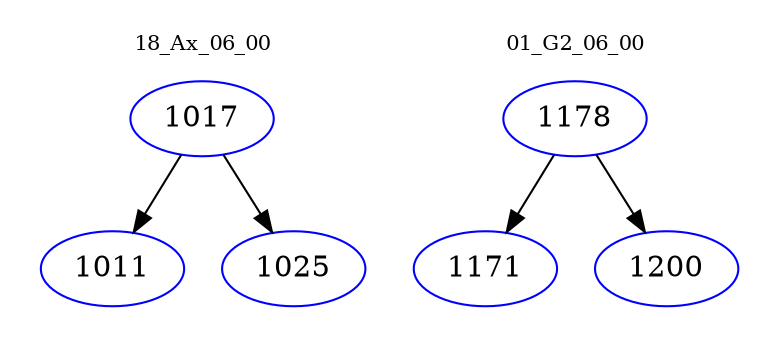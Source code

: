 digraph{
subgraph cluster_0 {
color = white
label = "18_Ax_06_00";
fontsize=10;
T0_1017 [label="1017", color="blue"]
T0_1017 -> T0_1011 [color="black"]
T0_1011 [label="1011", color="blue"]
T0_1017 -> T0_1025 [color="black"]
T0_1025 [label="1025", color="blue"]
}
subgraph cluster_1 {
color = white
label = "01_G2_06_00";
fontsize=10;
T1_1178 [label="1178", color="blue"]
T1_1178 -> T1_1171 [color="black"]
T1_1171 [label="1171", color="blue"]
T1_1178 -> T1_1200 [color="black"]
T1_1200 [label="1200", color="blue"]
}
}
